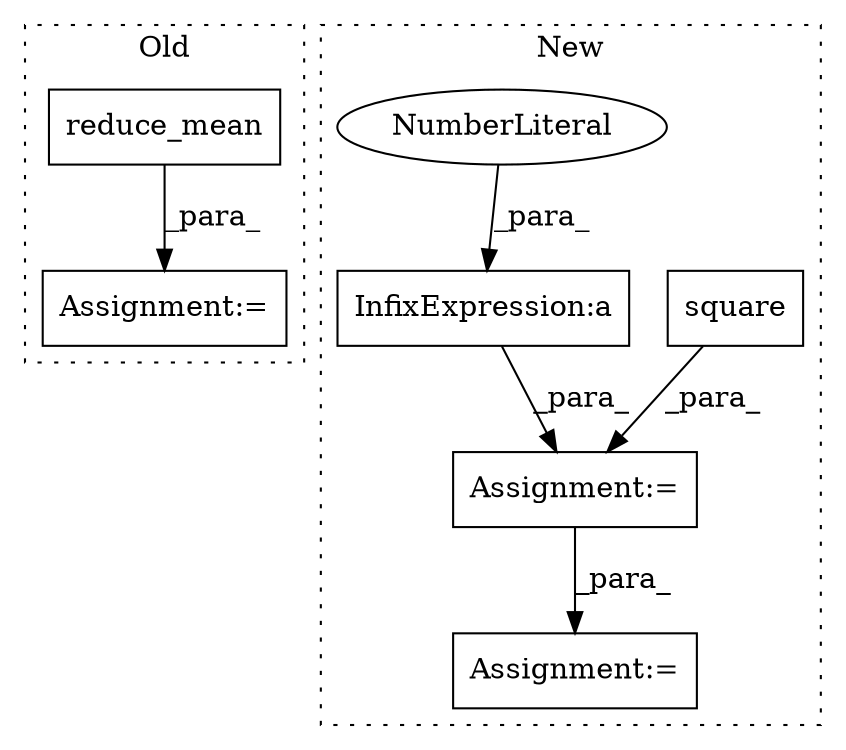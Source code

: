 digraph G {
subgraph cluster0 {
1 [label="reduce_mean" a="32" s="5293,5370" l="12,1" shape="box"];
3 [label="Assignment:=" a="7" s="5488,5617" l="94,2" shape="box"];
label = "Old";
style="dotted";
}
subgraph cluster1 {
2 [label="square" a="32" s="5453,5465" l="7,1" shape="box"];
4 [label="Assignment:=" a="7" s="5389" l="1" shape="box"];
5 [label="Assignment:=" a="7" s="5514" l="1" shape="box"];
6 [label="InfixExpression:a" a="27" s="5488" l="3" shape="box"];
7 [label="NumberLiteral" a="34" s="5491" l="3" shape="ellipse"];
label = "New";
style="dotted";
}
1 -> 3 [label="_para_"];
2 -> 4 [label="_para_"];
4 -> 5 [label="_para_"];
6 -> 4 [label="_para_"];
7 -> 6 [label="_para_"];
}